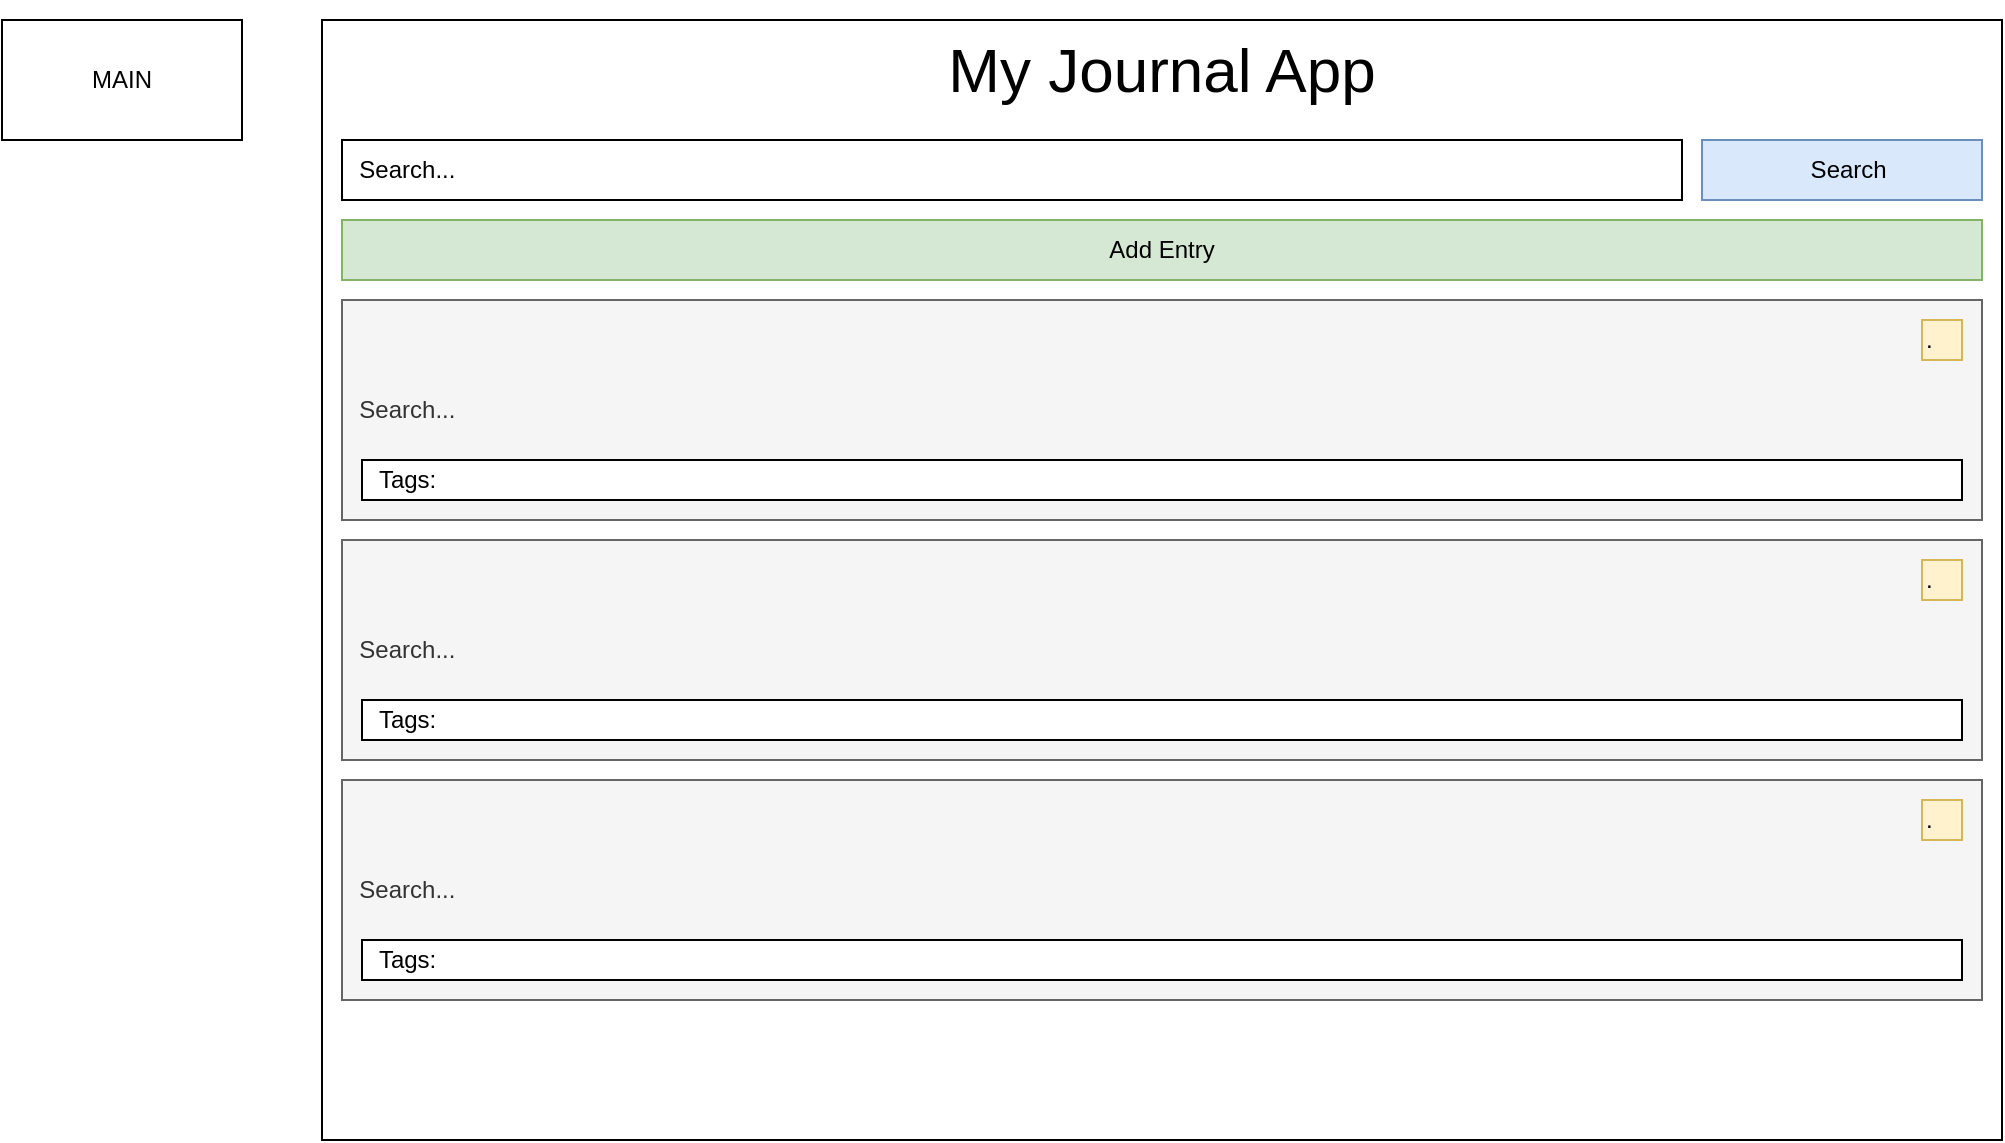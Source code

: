 <mxfile version="20.0.2" type="github" pages="3">
  <diagram id="nW5_6Fhg7z3bkOzrYt55" name="MAIN">
    <mxGraphModel dx="1422" dy="798" grid="1" gridSize="10" guides="1" tooltips="1" connect="1" arrows="1" fold="1" page="1" pageScale="1" pageWidth="1600" pageHeight="900" math="0" shadow="0">
      <root>
        <mxCell id="0" />
        <mxCell id="1" parent="0" />
        <mxCell id="2VfpmqfLJPJ3GplIIqtG-22" value="" style="group" vertex="1" connectable="0" parent="1">
          <mxGeometry x="200" y="40" width="840" height="570" as="geometry" />
        </mxCell>
        <mxCell id="2VfpmqfLJPJ3GplIIqtG-1" value="" style="rounded=0;whiteSpace=wrap;html=1;" vertex="1" parent="2VfpmqfLJPJ3GplIIqtG-22">
          <mxGeometry y="10" width="840" height="560" as="geometry" />
        </mxCell>
        <mxCell id="2VfpmqfLJPJ3GplIIqtG-2" value="&lt;font style=&quot;font-size: 31px;&quot;&gt;My Journal App&lt;/font&gt;" style="rounded=0;whiteSpace=wrap;html=1;fillColor=none;strokeColor=none;" vertex="1" parent="2VfpmqfLJPJ3GplIIqtG-22">
          <mxGeometry x="10" width="820" height="70" as="geometry" />
        </mxCell>
        <mxCell id="2VfpmqfLJPJ3GplIIqtG-3" value="&amp;nbsp; Search..." style="rounded=0;whiteSpace=wrap;html=1;align=left;" vertex="1" parent="2VfpmqfLJPJ3GplIIqtG-22">
          <mxGeometry x="10" y="70" width="670" height="30" as="geometry" />
        </mxCell>
        <mxCell id="2VfpmqfLJPJ3GplIIqtG-4" value="&amp;nbsp; Search" style="rounded=0;whiteSpace=wrap;html=1;align=center;fillColor=#dae8fc;strokeColor=#6c8ebf;" vertex="1" parent="2VfpmqfLJPJ3GplIIqtG-22">
          <mxGeometry x="690" y="70" width="140" height="30" as="geometry" />
        </mxCell>
        <mxCell id="2VfpmqfLJPJ3GplIIqtG-10" value="" style="group;fillColor=#66B2FF;strokeColor=#6c8ebf;" vertex="1" connectable="0" parent="2VfpmqfLJPJ3GplIIqtG-22">
          <mxGeometry x="10" y="150" width="820" height="110" as="geometry" />
        </mxCell>
        <mxCell id="2VfpmqfLJPJ3GplIIqtG-5" value="&amp;nbsp; Search..." style="rounded=0;whiteSpace=wrap;html=1;align=left;fillColor=#f5f5f5;fontColor=#333333;strokeColor=#666666;" vertex="1" parent="2VfpmqfLJPJ3GplIIqtG-10">
          <mxGeometry width="820" height="110" as="geometry" />
        </mxCell>
        <mxCell id="2VfpmqfLJPJ3GplIIqtG-6" value="." style="rounded=0;whiteSpace=wrap;html=1;align=left;fillColor=#fff2cc;strokeColor=#d6b656;" vertex="1" parent="2VfpmqfLJPJ3GplIIqtG-10">
          <mxGeometry x="790" y="10" width="20" height="20" as="geometry" />
        </mxCell>
        <mxCell id="2VfpmqfLJPJ3GplIIqtG-9" value="&amp;nbsp; Tags:&amp;nbsp;" style="rounded=0;whiteSpace=wrap;html=1;align=left;" vertex="1" parent="2VfpmqfLJPJ3GplIIqtG-10">
          <mxGeometry x="10" y="80" width="800" height="20" as="geometry" />
        </mxCell>
        <mxCell id="2VfpmqfLJPJ3GplIIqtG-11" value="" style="group;fillColor=#66B2FF;strokeColor=#6c8ebf;" vertex="1" connectable="0" parent="2VfpmqfLJPJ3GplIIqtG-22">
          <mxGeometry x="10" y="270" width="820" height="110" as="geometry" />
        </mxCell>
        <mxCell id="2VfpmqfLJPJ3GplIIqtG-12" value="&amp;nbsp; Search..." style="rounded=0;whiteSpace=wrap;html=1;align=left;fillColor=#f5f5f5;fontColor=#333333;strokeColor=#666666;" vertex="1" parent="2VfpmqfLJPJ3GplIIqtG-11">
          <mxGeometry width="820" height="110" as="geometry" />
        </mxCell>
        <mxCell id="2VfpmqfLJPJ3GplIIqtG-13" value="." style="rounded=0;whiteSpace=wrap;html=1;align=left;fillColor=#fff2cc;strokeColor=#d6b656;" vertex="1" parent="2VfpmqfLJPJ3GplIIqtG-11">
          <mxGeometry x="790" y="10" width="20" height="20" as="geometry" />
        </mxCell>
        <mxCell id="2VfpmqfLJPJ3GplIIqtG-15" value="&amp;nbsp; Tags:&amp;nbsp;" style="rounded=0;whiteSpace=wrap;html=1;align=left;" vertex="1" parent="2VfpmqfLJPJ3GplIIqtG-11">
          <mxGeometry x="10" y="80" width="800" height="20" as="geometry" />
        </mxCell>
        <mxCell id="2VfpmqfLJPJ3GplIIqtG-16" value="" style="group;fillColor=#fff2cc;strokeColor=#d6b656;" vertex="1" connectable="0" parent="2VfpmqfLJPJ3GplIIqtG-22">
          <mxGeometry x="10" y="390" width="820" height="110" as="geometry" />
        </mxCell>
        <mxCell id="2VfpmqfLJPJ3GplIIqtG-17" value="&amp;nbsp; Search..." style="rounded=0;whiteSpace=wrap;html=1;align=left;fillColor=#f5f5f5;fontColor=#333333;strokeColor=#666666;" vertex="1" parent="2VfpmqfLJPJ3GplIIqtG-16">
          <mxGeometry width="820" height="110" as="geometry" />
        </mxCell>
        <mxCell id="2VfpmqfLJPJ3GplIIqtG-18" value="." style="rounded=0;whiteSpace=wrap;html=1;align=left;fillColor=#fff2cc;strokeColor=#d6b656;" vertex="1" parent="2VfpmqfLJPJ3GplIIqtG-16">
          <mxGeometry x="790" y="10" width="20" height="20" as="geometry" />
        </mxCell>
        <mxCell id="2VfpmqfLJPJ3GplIIqtG-20" value="&amp;nbsp; Tags:&amp;nbsp;" style="rounded=0;whiteSpace=wrap;html=1;align=left;" vertex="1" parent="2VfpmqfLJPJ3GplIIqtG-16">
          <mxGeometry x="10" y="80" width="800" height="20" as="geometry" />
        </mxCell>
        <mxCell id="2VfpmqfLJPJ3GplIIqtG-21" value="Add Entry" style="rounded=0;whiteSpace=wrap;html=1;align=center;fillColor=#d5e8d4;strokeColor=#82b366;" vertex="1" parent="2VfpmqfLJPJ3GplIIqtG-22">
          <mxGeometry x="10" y="110" width="820" height="30" as="geometry" />
        </mxCell>
        <mxCell id="2VfpmqfLJPJ3GplIIqtG-49" value="MAIN" style="rounded=0;whiteSpace=wrap;html=1;fontSize=12;fillColor=none;" vertex="1" parent="1">
          <mxGeometry x="40" y="50" width="120" height="60" as="geometry" />
        </mxCell>
      </root>
    </mxGraphModel>
  </diagram>
  <diagram id="8p9lroerUZ4jK_jcP6re" name="ENTRY">
    <mxGraphModel dx="1422" dy="798" grid="1" gridSize="10" guides="1" tooltips="1" connect="1" arrows="1" fold="1" page="1" pageScale="1" pageWidth="1600" pageHeight="900" math="0" shadow="0">
      <root>
        <mxCell id="0" />
        <mxCell id="1" parent="0" />
        <mxCell id="vZNZJqQyUt8C2URFWLCY-1" value="" style="rounded=0;whiteSpace=wrap;html=1;" vertex="1" parent="1">
          <mxGeometry x="200" y="40" width="840" height="560" as="geometry" />
        </mxCell>
        <mxCell id="vZNZJqQyUt8C2URFWLCY-2" value="&lt;font style=&quot;font-size: 31px;&quot;&gt;My Journal App&lt;/font&gt;" style="rounded=0;whiteSpace=wrap;html=1;fillColor=none;strokeColor=none;" vertex="1" parent="1">
          <mxGeometry x="210" y="30" width="820" height="70" as="geometry" />
        </mxCell>
        <mxCell id="vZNZJqQyUt8C2URFWLCY-3" value="&amp;nbsp; Search..." style="rounded=0;whiteSpace=wrap;html=1;align=left;" vertex="1" parent="1">
          <mxGeometry x="210" y="100" width="670" height="30" as="geometry" />
        </mxCell>
        <mxCell id="vZNZJqQyUt8C2URFWLCY-4" value="&amp;nbsp; Search..." style="rounded=0;whiteSpace=wrap;html=1;align=center;fillColor=#dae8fc;strokeColor=#6c8ebf;" vertex="1" parent="1">
          <mxGeometry x="890" y="100" width="140" height="30" as="geometry" />
        </mxCell>
        <mxCell id="vZNZJqQyUt8C2URFWLCY-5" value="" style="group;fillColor=#66B2FF;strokeColor=#6c8ebf;container=0;" vertex="1" connectable="0" parent="1">
          <mxGeometry x="210" y="180" width="820" height="110" as="geometry" />
        </mxCell>
        <mxCell id="vZNZJqQyUt8C2URFWLCY-6" value="Add Entry" style="rounded=0;whiteSpace=wrap;html=1;align=center;fillColor=#d5e8d4;strokeColor=#82b366;" vertex="1" parent="1">
          <mxGeometry x="210" y="140" width="820" height="30" as="geometry" />
        </mxCell>
        <mxCell id="vZNZJqQyUt8C2URFWLCY-7" value="" style="rounded=0;whiteSpace=wrap;html=1;align=left;fillColor=#f5f5f5;fontColor=#333333;strokeColor=#666666;" vertex="1" parent="1">
          <mxGeometry x="210" y="180" width="820" height="210" as="geometry" />
        </mxCell>
        <mxCell id="vZNZJqQyUt8C2URFWLCY-8" value="." style="rounded=0;whiteSpace=wrap;html=1;align=left;fillColor=#f8cecc;strokeColor=#b85450;" vertex="1" parent="1">
          <mxGeometry x="1000" y="190" width="20" height="20" as="geometry" />
        </mxCell>
        <mxCell id="vZNZJqQyUt8C2URFWLCY-9" value="." style="rounded=0;whiteSpace=wrap;html=1;align=left;fillColor=#d5e8d4;strokeColor=#82b366;" vertex="1" parent="1">
          <mxGeometry x="970" y="190" width="20" height="20" as="geometry" />
        </mxCell>
        <mxCell id="vZNZJqQyUt8C2URFWLCY-10" value="&amp;nbsp; Title:" style="rounded=0;whiteSpace=wrap;html=1;align=left;" vertex="1" parent="1">
          <mxGeometry x="220" y="190" width="740" height="20" as="geometry" />
        </mxCell>
        <mxCell id="vZNZJqQyUt8C2URFWLCY-11" value="&amp;nbsp; Content:" style="rounded=0;whiteSpace=wrap;html=1;align=left;verticalAlign=top;" vertex="1" parent="1">
          <mxGeometry x="220" y="220" width="800" height="130" as="geometry" />
        </mxCell>
        <mxCell id="vZNZJqQyUt8C2URFWLCY-12" value="&amp;nbsp; Tags:&amp;nbsp;" style="rounded=0;whiteSpace=wrap;html=1;align=left;" vertex="1" parent="1">
          <mxGeometry x="220" y="360" width="800" height="20" as="geometry" />
        </mxCell>
        <mxCell id="vZNZJqQyUt8C2URFWLCY-13" value="Entry" style="rounded=0;whiteSpace=wrap;html=1;fontSize=12;fillColor=none;" vertex="1" parent="1">
          <mxGeometry x="40" y="40" width="120" height="60" as="geometry" />
        </mxCell>
      </root>
    </mxGraphModel>
  </diagram>
  <diagram name="EDIT" id="_gy6nkfVyBTe6r8wjJtK">
    <mxGraphModel dx="1422" dy="798" grid="1" gridSize="10" guides="1" tooltips="1" connect="1" arrows="1" fold="1" page="1" pageScale="1" pageWidth="1600" pageHeight="900" math="0" shadow="0">
      <root>
        <mxCell id="qo_qN-xce1jxUV00tDFy-0" />
        <mxCell id="qo_qN-xce1jxUV00tDFy-1" parent="qo_qN-xce1jxUV00tDFy-0" />
        <mxCell id="qo_qN-xce1jxUV00tDFy-2" value="" style="rounded=0;whiteSpace=wrap;html=1;" vertex="1" parent="qo_qN-xce1jxUV00tDFy-1">
          <mxGeometry x="200" y="40" width="840" height="560" as="geometry" />
        </mxCell>
        <mxCell id="qo_qN-xce1jxUV00tDFy-3" value="&lt;font style=&quot;font-size: 31px;&quot;&gt;My Journal App&lt;/font&gt;" style="rounded=0;whiteSpace=wrap;html=1;fillColor=none;strokeColor=none;" vertex="1" parent="qo_qN-xce1jxUV00tDFy-1">
          <mxGeometry x="210" y="30" width="820" height="70" as="geometry" />
        </mxCell>
        <mxCell id="qo_qN-xce1jxUV00tDFy-4" value="&amp;nbsp; Search..." style="rounded=0;whiteSpace=wrap;html=1;align=left;" vertex="1" parent="qo_qN-xce1jxUV00tDFy-1">
          <mxGeometry x="210" y="100" width="670" height="30" as="geometry" />
        </mxCell>
        <mxCell id="qo_qN-xce1jxUV00tDFy-5" value="&amp;nbsp; Search..." style="rounded=0;whiteSpace=wrap;html=1;align=center;fillColor=#dae8fc;strokeColor=#6c8ebf;" vertex="1" parent="qo_qN-xce1jxUV00tDFy-1">
          <mxGeometry x="890" y="100" width="140" height="30" as="geometry" />
        </mxCell>
        <mxCell id="qo_qN-xce1jxUV00tDFy-6" value="" style="group;fillColor=#66B2FF;strokeColor=#6c8ebf;container=0;" vertex="1" connectable="0" parent="qo_qN-xce1jxUV00tDFy-1">
          <mxGeometry x="210" y="180" width="820" height="110" as="geometry" />
        </mxCell>
        <mxCell id="qo_qN-xce1jxUV00tDFy-7" value="Add Entry" style="rounded=0;whiteSpace=wrap;html=1;align=center;fillColor=#d5e8d4;strokeColor=#82b366;" vertex="1" parent="qo_qN-xce1jxUV00tDFy-1">
          <mxGeometry x="210" y="140" width="820" height="30" as="geometry" />
        </mxCell>
        <mxCell id="qo_qN-xce1jxUV00tDFy-8" value="" style="rounded=0;whiteSpace=wrap;html=1;align=left;fillColor=#f5f5f5;fontColor=#333333;strokeColor=#666666;" vertex="1" parent="qo_qN-xce1jxUV00tDFy-1">
          <mxGeometry x="210" y="180" width="820" height="210" as="geometry" />
        </mxCell>
        <mxCell id="qo_qN-xce1jxUV00tDFy-9" value="." style="rounded=0;whiteSpace=wrap;html=1;align=left;fillColor=#f8cecc;strokeColor=#b85450;" vertex="1" parent="qo_qN-xce1jxUV00tDFy-1">
          <mxGeometry x="1000" y="190" width="20" height="20" as="geometry" />
        </mxCell>
        <mxCell id="qo_qN-xce1jxUV00tDFy-10" value="." style="rounded=0;whiteSpace=wrap;html=1;align=left;fillColor=#d5e8d4;strokeColor=#82b366;" vertex="1" parent="qo_qN-xce1jxUV00tDFy-1">
          <mxGeometry x="970" y="190" width="20" height="20" as="geometry" />
        </mxCell>
        <mxCell id="qo_qN-xce1jxUV00tDFy-11" value="&amp;nbsp; Title:" style="rounded=0;whiteSpace=wrap;html=1;align=left;" vertex="1" parent="qo_qN-xce1jxUV00tDFy-1">
          <mxGeometry x="220" y="190" width="740" height="20" as="geometry" />
        </mxCell>
        <mxCell id="qo_qN-xce1jxUV00tDFy-12" value="&amp;nbsp; Content:" style="rounded=0;whiteSpace=wrap;html=1;align=left;verticalAlign=top;" vertex="1" parent="qo_qN-xce1jxUV00tDFy-1">
          <mxGeometry x="220" y="220" width="800" height="130" as="geometry" />
        </mxCell>
        <mxCell id="qo_qN-xce1jxUV00tDFy-13" value="&amp;nbsp; Tags:&amp;nbsp;" style="rounded=0;whiteSpace=wrap;html=1;align=left;" vertex="1" parent="qo_qN-xce1jxUV00tDFy-1">
          <mxGeometry x="220" y="360" width="800" height="20" as="geometry" />
        </mxCell>
        <mxCell id="qo_qN-xce1jxUV00tDFy-14" value="Entry" style="rounded=0;whiteSpace=wrap;html=1;fontSize=12;fillColor=none;" vertex="1" parent="qo_qN-xce1jxUV00tDFy-1">
          <mxGeometry x="40" y="40" width="120" height="60" as="geometry" />
        </mxCell>
      </root>
    </mxGraphModel>
  </diagram>
</mxfile>
